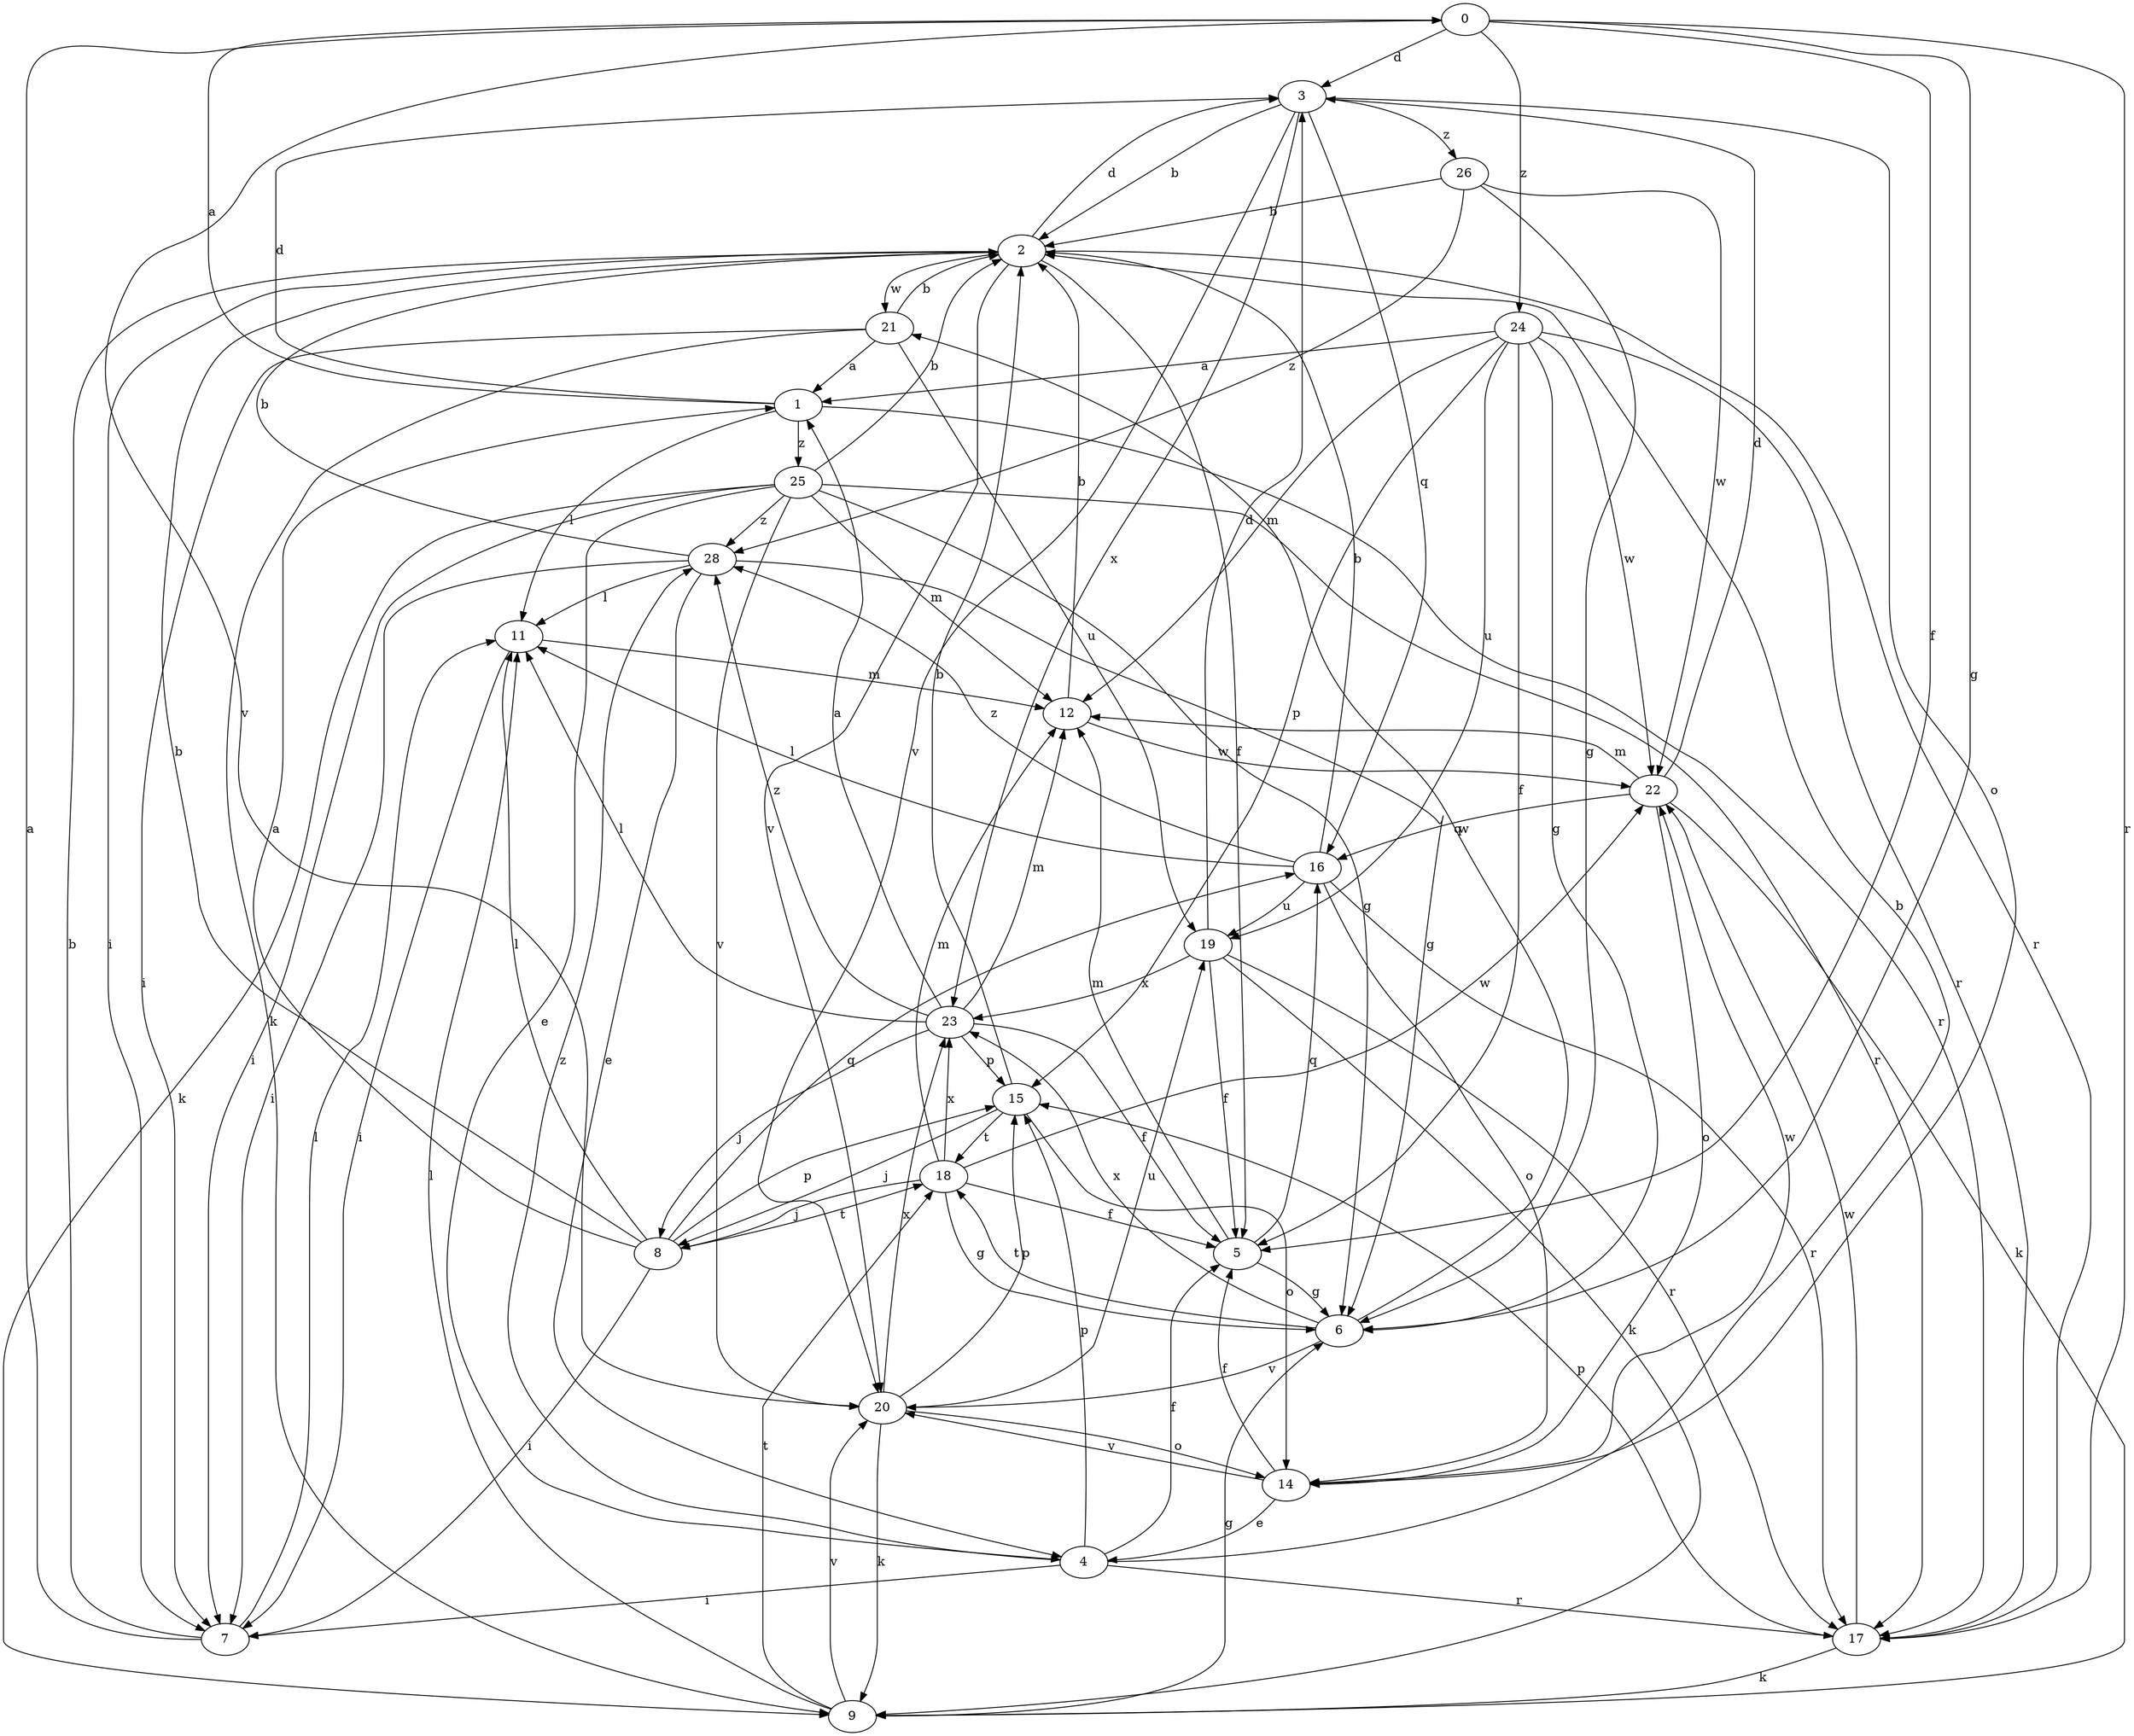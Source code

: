 strict digraph  {
0;
1;
2;
3;
4;
5;
6;
7;
8;
9;
11;
12;
14;
15;
16;
17;
18;
19;
20;
21;
22;
23;
24;
25;
26;
28;
0 -> 3  [label=d];
0 -> 5  [label=f];
0 -> 6  [label=g];
0 -> 17  [label=r];
0 -> 20  [label=v];
0 -> 24  [label=z];
1 -> 0  [label=a];
1 -> 3  [label=d];
1 -> 11  [label=l];
1 -> 17  [label=r];
1 -> 25  [label=z];
2 -> 3  [label=d];
2 -> 5  [label=f];
2 -> 7  [label=i];
2 -> 17  [label=r];
2 -> 20  [label=v];
2 -> 21  [label=w];
3 -> 2  [label=b];
3 -> 14  [label=o];
3 -> 16  [label=q];
3 -> 20  [label=v];
3 -> 23  [label=x];
3 -> 26  [label=z];
4 -> 2  [label=b];
4 -> 5  [label=f];
4 -> 7  [label=i];
4 -> 15  [label=p];
4 -> 17  [label=r];
4 -> 28  [label=z];
5 -> 6  [label=g];
5 -> 12  [label=m];
5 -> 16  [label=q];
6 -> 18  [label=t];
6 -> 20  [label=v];
6 -> 21  [label=w];
6 -> 23  [label=x];
7 -> 0  [label=a];
7 -> 2  [label=b];
7 -> 11  [label=l];
8 -> 1  [label=a];
8 -> 2  [label=b];
8 -> 7  [label=i];
8 -> 11  [label=l];
8 -> 15  [label=p];
8 -> 16  [label=q];
8 -> 18  [label=t];
9 -> 6  [label=g];
9 -> 11  [label=l];
9 -> 18  [label=t];
9 -> 20  [label=v];
11 -> 7  [label=i];
11 -> 12  [label=m];
12 -> 2  [label=b];
12 -> 22  [label=w];
14 -> 4  [label=e];
14 -> 5  [label=f];
14 -> 20  [label=v];
14 -> 22  [label=w];
15 -> 2  [label=b];
15 -> 8  [label=j];
15 -> 14  [label=o];
15 -> 18  [label=t];
16 -> 2  [label=b];
16 -> 11  [label=l];
16 -> 14  [label=o];
16 -> 17  [label=r];
16 -> 19  [label=u];
16 -> 28  [label=z];
17 -> 9  [label=k];
17 -> 15  [label=p];
17 -> 22  [label=w];
18 -> 5  [label=f];
18 -> 6  [label=g];
18 -> 8  [label=j];
18 -> 12  [label=m];
18 -> 22  [label=w];
18 -> 23  [label=x];
19 -> 3  [label=d];
19 -> 5  [label=f];
19 -> 9  [label=k];
19 -> 17  [label=r];
19 -> 23  [label=x];
20 -> 9  [label=k];
20 -> 14  [label=o];
20 -> 15  [label=p];
20 -> 19  [label=u];
20 -> 23  [label=x];
21 -> 1  [label=a];
21 -> 2  [label=b];
21 -> 7  [label=i];
21 -> 9  [label=k];
21 -> 19  [label=u];
22 -> 3  [label=d];
22 -> 9  [label=k];
22 -> 12  [label=m];
22 -> 14  [label=o];
22 -> 16  [label=q];
23 -> 1  [label=a];
23 -> 5  [label=f];
23 -> 8  [label=j];
23 -> 11  [label=l];
23 -> 12  [label=m];
23 -> 15  [label=p];
23 -> 28  [label=z];
24 -> 1  [label=a];
24 -> 5  [label=f];
24 -> 6  [label=g];
24 -> 12  [label=m];
24 -> 15  [label=p];
24 -> 17  [label=r];
24 -> 19  [label=u];
24 -> 22  [label=w];
25 -> 2  [label=b];
25 -> 4  [label=e];
25 -> 6  [label=g];
25 -> 7  [label=i];
25 -> 9  [label=k];
25 -> 12  [label=m];
25 -> 17  [label=r];
25 -> 20  [label=v];
25 -> 28  [label=z];
26 -> 2  [label=b];
26 -> 6  [label=g];
26 -> 22  [label=w];
26 -> 28  [label=z];
28 -> 2  [label=b];
28 -> 4  [label=e];
28 -> 6  [label=g];
28 -> 7  [label=i];
28 -> 11  [label=l];
}
